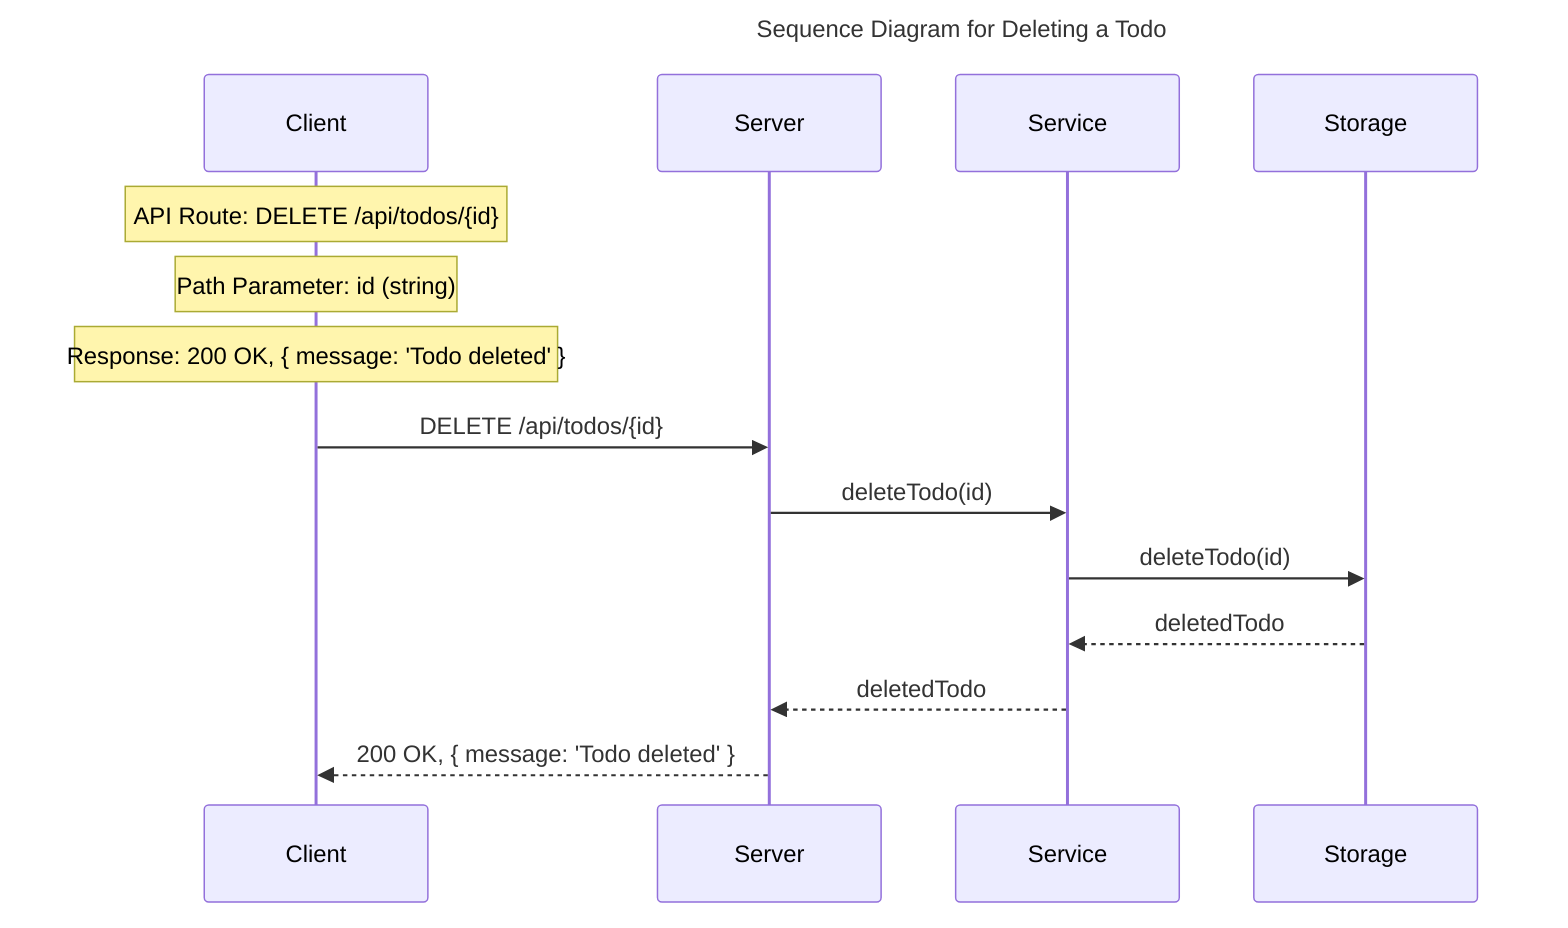 sequenceDiagram
    title: Sequence Diagram for Deleting a Todo
    note over Client: API Route: DELETE /api/todos/{id}
    note over Client: Path Parameter: id (string)
    note over Client: Response: 200 OK, { message: 'Todo deleted' }
    
    participant Client
    participant Server
    participant Service
    participant Storage

    Client->>Server: DELETE /api/todos/{id}
    Server->>Service: deleteTodo(id)
    Service->>Storage: deleteTodo(id)
    Storage-->>Service: deletedTodo
    Service-->>Server: deletedTodo
    Server-->>Client: 200 OK, { message: 'Todo deleted' }